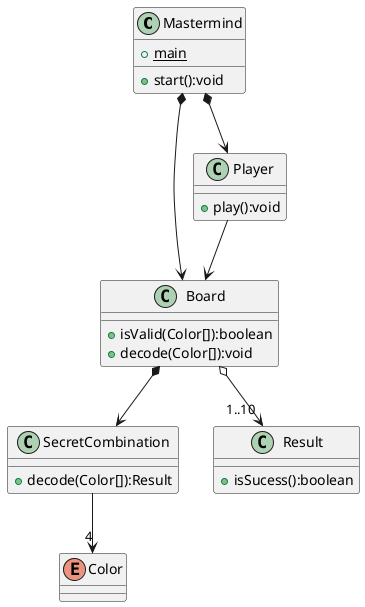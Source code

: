 @startuml mastermind

class Mastermind {
    + start():void
    + {static} main
}

Mastermind *--> Board
Mastermind *--> Player

class Player {
    + play():void
}

class Board {
    + isValid(Color[]):boolean
    + decode(Color[]):void
}

Player --> Board

Board *--> SecretCombination
Board o--> "1..10" Result

class SecretCombination {
    + decode(Color[]):Result
}
SecretCombination --> "4" Color

class Result {
    + isSucess():boolean
}

enum Color {}

@enduml